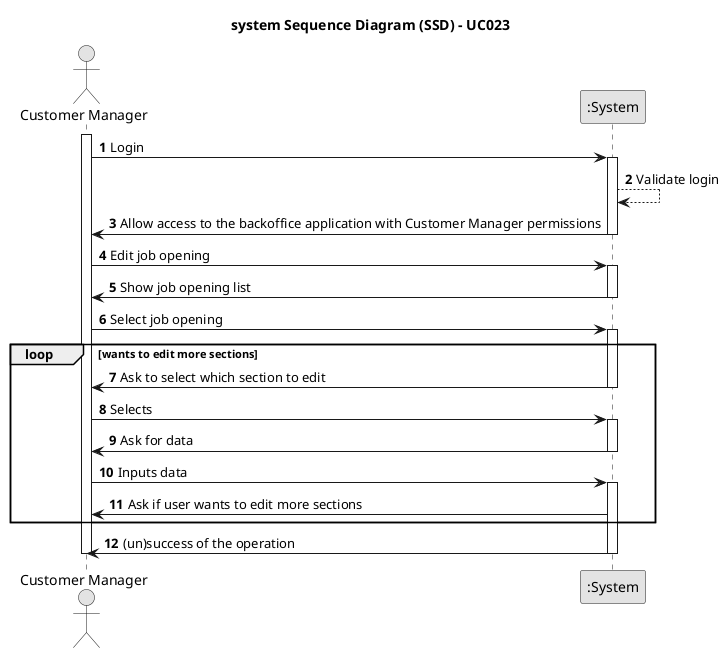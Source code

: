 @startuml
skinparam monochrome true
skinparam packageStyle rectangle
skinparam shadowing false

title system Sequence Diagram (SSD) - UC023
actor "Customer Manager" as actor
participant ":System" as system

autonumber 1

activate actor

    actor -> system: Login
    activate system

    system --> system: Validate login

    system -> actor: Allow access to the backoffice application with Customer Manager permissions
    deactivate system

    actor -> system: Edit job opening
    activate system

    system -> actor: Show job opening list
    deactivate system

    actor -> system: Select job opening
    activate system


loop wants to edit more sections

    system -> actor: Ask to select which section to edit
    deactivate system

    actor -> system: Selects
    activate system

    system -> actor: Ask for data
    deactivate system

    actor -> system: Inputs data
    activate system

    system -> actor: Ask if user wants to edit more sections


end loop
    system -> actor: (un)success of the operation
    deactivate system

deactivate actor

@enduml